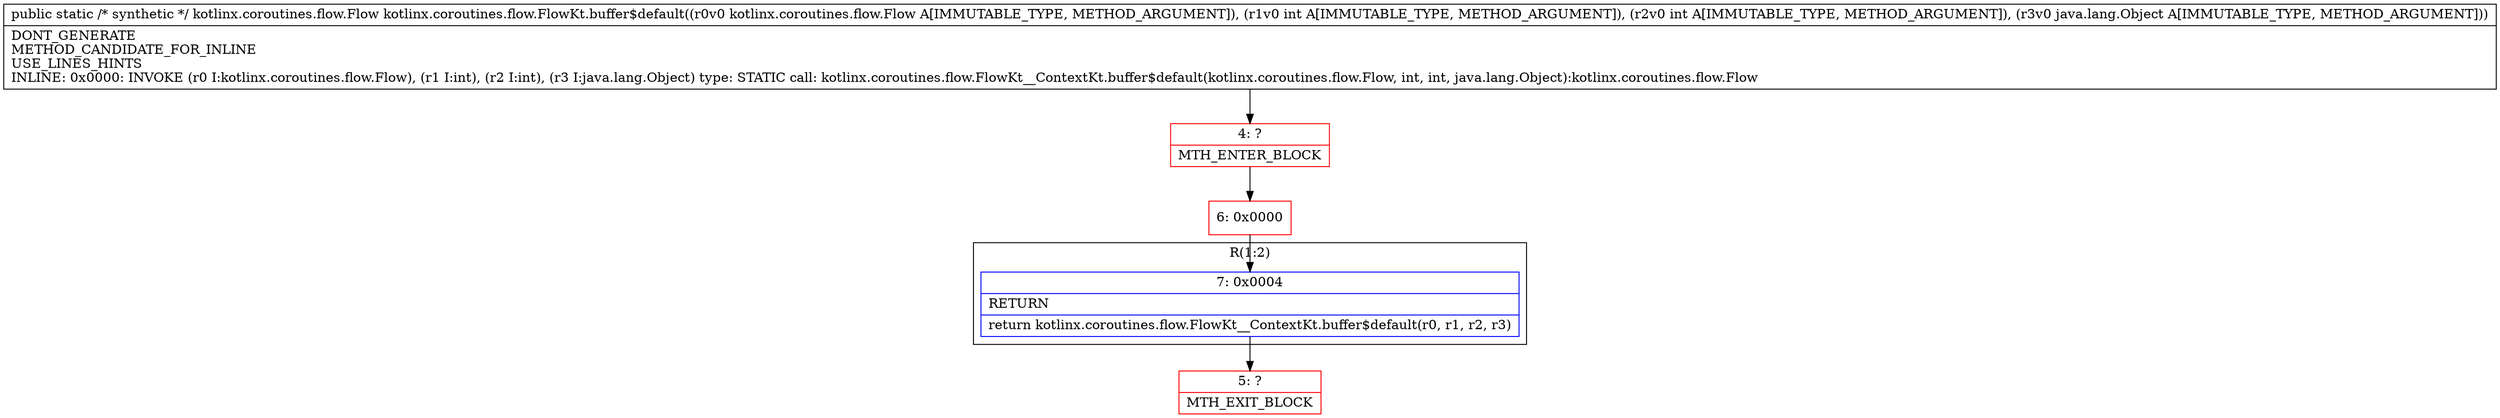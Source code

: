 digraph "CFG forkotlinx.coroutines.flow.FlowKt.buffer$default(Lkotlinx\/coroutines\/flow\/Flow;IILjava\/lang\/Object;)Lkotlinx\/coroutines\/flow\/Flow;" {
subgraph cluster_Region_953919915 {
label = "R(1:2)";
node [shape=record,color=blue];
Node_7 [shape=record,label="{7\:\ 0x0004|RETURN\l|return kotlinx.coroutines.flow.FlowKt__ContextKt.buffer$default(r0, r1, r2, r3)\l}"];
}
Node_4 [shape=record,color=red,label="{4\:\ ?|MTH_ENTER_BLOCK\l}"];
Node_6 [shape=record,color=red,label="{6\:\ 0x0000}"];
Node_5 [shape=record,color=red,label="{5\:\ ?|MTH_EXIT_BLOCK\l}"];
MethodNode[shape=record,label="{public static \/* synthetic *\/ kotlinx.coroutines.flow.Flow kotlinx.coroutines.flow.FlowKt.buffer$default((r0v0 kotlinx.coroutines.flow.Flow A[IMMUTABLE_TYPE, METHOD_ARGUMENT]), (r1v0 int A[IMMUTABLE_TYPE, METHOD_ARGUMENT]), (r2v0 int A[IMMUTABLE_TYPE, METHOD_ARGUMENT]), (r3v0 java.lang.Object A[IMMUTABLE_TYPE, METHOD_ARGUMENT]))  | DONT_GENERATE\lMETHOD_CANDIDATE_FOR_INLINE\lUSE_LINES_HINTS\lINLINE: 0x0000: INVOKE  (r0 I:kotlinx.coroutines.flow.Flow), (r1 I:int), (r2 I:int), (r3 I:java.lang.Object) type: STATIC call: kotlinx.coroutines.flow.FlowKt__ContextKt.buffer$default(kotlinx.coroutines.flow.Flow, int, int, java.lang.Object):kotlinx.coroutines.flow.Flow\l}"];
MethodNode -> Node_4;Node_7 -> Node_5;
Node_4 -> Node_6;
Node_6 -> Node_7;
}


